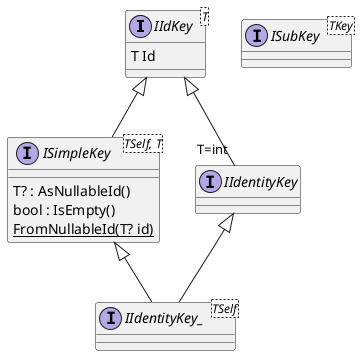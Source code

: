 @startuml
interface IIdKey<T> {
    T Id
}
interface ISimpleKey<TSelf, T> {
    T? : AsNullableId()
    bool : IsEmpty()
    {static} FromNullableId(T? id)
}
interface IIdentityKey
interface IIdentityKey_<TSelf>
interface ISubKey<TKey>

IIdKey <|-- ISimpleKey
IIdKey <|-- "T=int" IIdentityKey
IIdentityKey <|-- IIdentityKey_
ISimpleKey <|-- IIdentityKey_
@enduml
